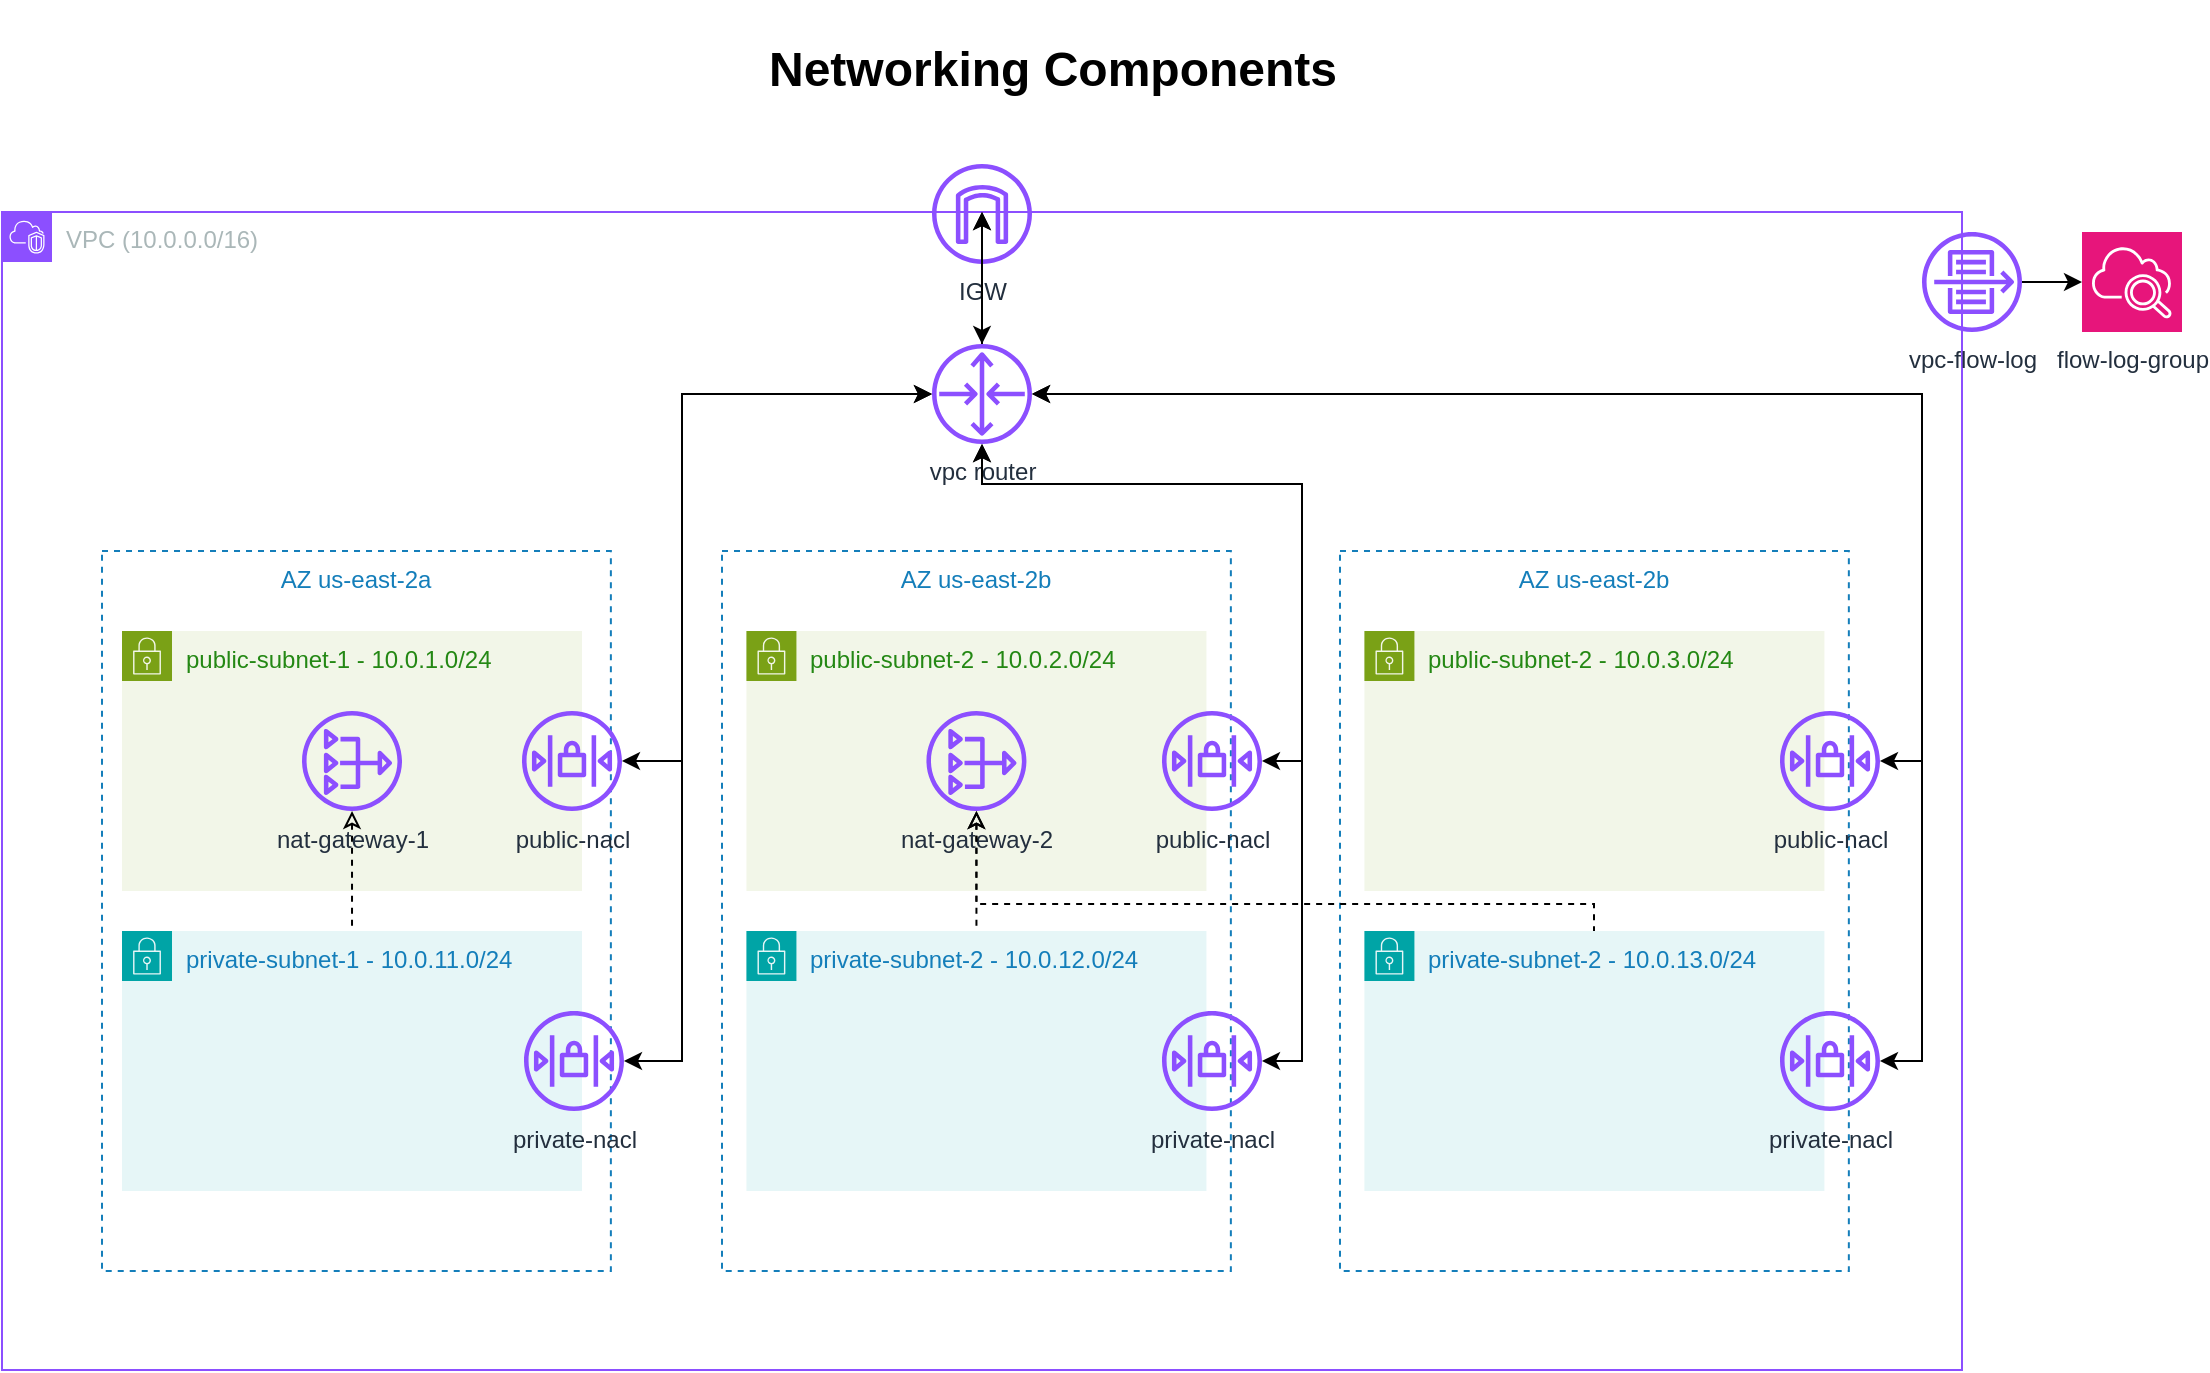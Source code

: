 <mxfile version="27.1.0">
  <diagram name="Page-1" id="f-pgesh5ZNu8k3brizg-">
    <mxGraphModel dx="1234" dy="790" grid="1" gridSize="10" guides="1" tooltips="1" connect="1" arrows="1" fold="1" page="1" pageScale="1" pageWidth="1169" pageHeight="827" math="0" shadow="0">
      <root>
        <mxCell id="0" />
        <mxCell id="1" parent="0" />
        <mxCell id="RA6-C4GiuQ81NIMwNoql-18" value="AZ us-east-2b" style="fillColor=none;strokeColor=#147EBA;dashed=1;verticalAlign=top;fontStyle=0;fontColor=#147EBA;whiteSpace=wrap;html=1;container=0;" parent="1" vertex="1">
          <mxGeometry x="728.995" y="293.5" width="254.43" height="360" as="geometry" />
        </mxCell>
        <mxCell id="WIZIczAgmzSDIAD61xHs-6" value="AZ us-east-2a" style="fillColor=none;strokeColor=#147EBA;dashed=1;verticalAlign=top;fontStyle=0;fontColor=#147EBA;whiteSpace=wrap;html=1;container=0;" parent="1" vertex="1">
          <mxGeometry x="110.005" y="293.5" width="254.43" height="360" as="geometry" />
        </mxCell>
        <mxCell id="RA6-C4GiuQ81NIMwNoql-35" value="" style="group" parent="1" vertex="1" connectable="0">
          <mxGeometry x="420.001" y="293.5" width="269.999" height="360" as="geometry" />
        </mxCell>
        <mxCell id="WIZIczAgmzSDIAD61xHs-15" value="AZ us-east-2b" style="fillColor=none;strokeColor=#147EBA;dashed=1;verticalAlign=top;fontStyle=0;fontColor=#147EBA;whiteSpace=wrap;html=1;container=0;" parent="RA6-C4GiuQ81NIMwNoql-35" vertex="1">
          <mxGeometry width="254.43" height="360" as="geometry" />
        </mxCell>
        <mxCell id="RA6-C4GiuQ81NIMwNoql-44" value="" style="group" parent="RA6-C4GiuQ81NIMwNoql-35" vertex="1" connectable="0">
          <mxGeometry x="12.215" y="40" width="257.784" height="130" as="geometry" />
        </mxCell>
        <mxCell id="WIZIczAgmzSDIAD61xHs-16" value="public-subnet-2 -&amp;nbsp;10.0.2.0/24" style="points=[[0,0],[0.25,0],[0.5,0],[0.75,0],[1,0],[1,0.25],[1,0.5],[1,0.75],[1,1],[0.75,1],[0.5,1],[0.25,1],[0,1],[0,0.75],[0,0.5],[0,0.25]];outlineConnect=0;gradientColor=none;html=1;whiteSpace=wrap;fontSize=12;fontStyle=0;container=0;pointerEvents=0;collapsible=0;recursiveResize=0;shape=mxgraph.aws4.group;grIcon=mxgraph.aws4.group_security_group;grStroke=0;strokeColor=#7AA116;fillColor=#F2F6E8;verticalAlign=top;align=left;spacingLeft=30;fontColor=#248814;dashed=0;" parent="RA6-C4GiuQ81NIMwNoql-44" vertex="1">
          <mxGeometry width="230.0" height="130" as="geometry" />
        </mxCell>
        <mxCell id="WIZIczAgmzSDIAD61xHs-18" value="nat-gateway-2" style="sketch=0;outlineConnect=0;fontColor=#232F3E;gradientColor=none;fillColor=#8C4FFF;strokeColor=none;dashed=0;verticalLabelPosition=bottom;verticalAlign=top;align=center;html=1;fontSize=12;fontStyle=0;aspect=fixed;pointerEvents=1;shape=mxgraph.aws4.nat_gateway;container=0;" parent="RA6-C4GiuQ81NIMwNoql-44" vertex="1">
          <mxGeometry x="90.004" y="40" width="50" height="50" as="geometry" />
        </mxCell>
        <mxCell id="RA6-C4GiuQ81NIMwNoql-21" value="public-nacl" style="sketch=0;outlineConnect=0;fontColor=#232F3E;gradientColor=none;fillColor=#8C4FFF;strokeColor=none;dashed=0;verticalLabelPosition=bottom;verticalAlign=top;align=center;html=1;fontSize=12;fontStyle=0;pointerEvents=1;shape=mxgraph.aws4.network_access_control_list;aspect=fixed;" parent="RA6-C4GiuQ81NIMwNoql-44" vertex="1">
          <mxGeometry x="207.784" y="40" width="50" height="50" as="geometry" />
        </mxCell>
        <mxCell id="WIZIczAgmzSDIAD61xHs-17" value="private-subnet-2 -&amp;nbsp;10.0.12.0/24" style="points=[[0,0],[0.25,0],[0.5,0],[0.75,0],[1,0],[1,0.25],[1,0.5],[1,0.75],[1,1],[0.75,1],[0.5,1],[0.25,1],[0,1],[0,0.75],[0,0.5],[0,0.25]];outlineConnect=0;gradientColor=none;html=1;fontSize=12;fontStyle=0;container=0;pointerEvents=0;collapsible=0;recursiveResize=0;shape=mxgraph.aws4.group;grIcon=mxgraph.aws4.group_security_group;grStroke=0;strokeColor=#00A4A6;fillColor=#E6F6F7;verticalAlign=top;align=left;spacingLeft=30;fontColor=#147EBA;dashed=0;whiteSpace=wrap;" parent="RA6-C4GiuQ81NIMwNoql-35" vertex="1">
          <mxGeometry x="12.215" y="190" width="230" height="130" as="geometry" />
        </mxCell>
        <mxCell id="RA6-C4GiuQ81NIMwNoql-47" value="private-nacl" style="sketch=0;outlineConnect=0;fontColor=#232F3E;gradientColor=none;fillColor=#8C4FFF;strokeColor=none;dashed=0;verticalLabelPosition=bottom;verticalAlign=top;align=center;html=1;fontSize=12;fontStyle=0;aspect=fixed;pointerEvents=1;shape=mxgraph.aws4.network_access_control_list;" parent="RA6-C4GiuQ81NIMwNoql-35" vertex="1">
          <mxGeometry x="219.999" y="230" width="50" height="50" as="geometry" />
        </mxCell>
        <mxCell id="RA6-C4GiuQ81NIMwNoql-64" style="edgeStyle=orthogonalEdgeStyle;rounded=0;orthogonalLoop=1;jettySize=auto;html=1;dashed=1;startArrow=classic;startFill=0;endArrow=none;" parent="RA6-C4GiuQ81NIMwNoql-35" source="WIZIczAgmzSDIAD61xHs-18" target="WIZIczAgmzSDIAD61xHs-17" edge="1">
          <mxGeometry relative="1" as="geometry" />
        </mxCell>
        <mxCell id="WIZIczAgmzSDIAD61xHs-19" value="&lt;h1&gt;Networking Components&lt;/h1&gt;" style="text;html=1;align=center;verticalAlign=middle;resizable=0;points=[];autosize=1;strokeColor=none;fillColor=none;" parent="1" vertex="1">
          <mxGeometry x="430" y="18" width="310" height="70" as="geometry" />
        </mxCell>
        <mxCell id="WIZIczAgmzSDIAD61xHs-4" value="VPC (10.0.0.0/16)&lt;span style=&quot;background-color: transparent; color: light-dark(rgb(170, 183, 184), rgb(74, 85, 86));&quot;&gt;&amp;nbsp;&lt;/span&gt;" style="points=[[0,0],[0.25,0],[0.5,0],[0.75,0],[1,0],[1,0.25],[1,0.5],[1,0.75],[1,1],[0.75,1],[0.5,1],[0.25,1],[0,1],[0,0.75],[0,0.5],[0,0.25]];outlineConnect=0;gradientColor=none;html=1;whiteSpace=wrap;fontSize=12;fontStyle=0;container=0;pointerEvents=0;collapsible=0;recursiveResize=0;shape=mxgraph.aws4.group;grIcon=mxgraph.aws4.group_vpc2;strokeColor=#8C4FFF;fillColor=none;verticalAlign=top;align=left;spacingLeft=30;fontColor=#AAB7B8;dashed=0;" parent="1" vertex="1">
          <mxGeometry x="60" y="124" width="980" height="579" as="geometry" />
        </mxCell>
        <mxCell id="RA6-C4GiuQ81NIMwNoql-52" style="edgeStyle=orthogonalEdgeStyle;rounded=0;orthogonalLoop=1;jettySize=auto;html=1;" parent="1" source="WIZIczAgmzSDIAD61xHs-12" target="RA6-C4GiuQ81NIMwNoql-38" edge="1">
          <mxGeometry relative="1" as="geometry" />
        </mxCell>
        <mxCell id="WIZIczAgmzSDIAD61xHs-12" value="IGW" style="sketch=0;outlineConnect=0;fontColor=#232F3E;gradientColor=none;fillColor=#8C4FFF;strokeColor=none;dashed=0;verticalLabelPosition=bottom;verticalAlign=top;align=center;html=1;fontSize=12;fontStyle=0;aspect=fixed;pointerEvents=1;shape=mxgraph.aws4.internet_gateway;" parent="1" vertex="1">
          <mxGeometry x="525" y="100" width="50" height="50" as="geometry" />
        </mxCell>
        <mxCell id="RA6-C4GiuQ81NIMwNoql-53" style="edgeStyle=orthogonalEdgeStyle;rounded=0;orthogonalLoop=1;jettySize=auto;html=1;" parent="1" source="RA6-C4GiuQ81NIMwNoql-38" target="WIZIczAgmzSDIAD61xHs-4" edge="1">
          <mxGeometry relative="1" as="geometry">
            <Array as="points">
              <mxPoint x="790" y="215" />
              <mxPoint x="790" y="215" />
            </Array>
          </mxGeometry>
        </mxCell>
        <mxCell id="RA6-C4GiuQ81NIMwNoql-55" style="rounded=0;orthogonalLoop=1;jettySize=auto;html=1;" parent="1" source="RA6-C4GiuQ81NIMwNoql-38" target="WIZIczAgmzSDIAD61xHs-4" edge="1">
          <mxGeometry relative="1" as="geometry" />
        </mxCell>
        <mxCell id="RA6-C4GiuQ81NIMwNoql-38" value="vpc router" style="sketch=0;outlineConnect=0;fontColor=#232F3E;gradientColor=none;fillColor=#8C4FFF;strokeColor=none;dashed=0;verticalLabelPosition=bottom;verticalAlign=top;align=center;html=1;fontSize=12;fontStyle=0;aspect=fixed;pointerEvents=1;shape=mxgraph.aws4.router;" parent="1" vertex="1">
          <mxGeometry x="525" y="190" width="50" height="50" as="geometry" />
        </mxCell>
        <mxCell id="WIZIczAgmzSDIAD61xHs-7" value="public-subnet-1 - 10.0.1.0/24" style="points=[[0,0],[0.25,0],[0.5,0],[0.75,0],[1,0],[1,0.25],[1,0.5],[1,0.75],[1,1],[0.75,1],[0.5,1],[0.25,1],[0,1],[0,0.75],[0,0.5],[0,0.25]];outlineConnect=0;gradientColor=none;html=1;whiteSpace=wrap;fontSize=12;fontStyle=0;container=0;pointerEvents=0;collapsible=0;recursiveResize=0;shape=mxgraph.aws4.group;grIcon=mxgraph.aws4.group_security_group;grStroke=0;strokeColor=#7AA116;fillColor=#F2F6E8;verticalAlign=top;align=left;spacingLeft=30;fontColor=#248814;dashed=0;" parent="1" vertex="1">
          <mxGeometry x="120.005" y="333.5" width="230.0" height="130" as="geometry" />
        </mxCell>
        <mxCell id="RA6-C4GiuQ81NIMwNoql-56" style="edgeStyle=elbowEdgeStyle;rounded=0;orthogonalLoop=1;jettySize=auto;html=1;startArrow=classic;startFill=1;" parent="1" source="RA6-C4GiuQ81NIMwNoql-40" target="RA6-C4GiuQ81NIMwNoql-38" edge="1">
          <mxGeometry relative="1" as="geometry">
            <Array as="points">
              <mxPoint x="400" y="290" />
            </Array>
          </mxGeometry>
        </mxCell>
        <mxCell id="RA6-C4GiuQ81NIMwNoql-40" value="public-nacl" style="sketch=0;outlineConnect=0;fontColor=#232F3E;gradientColor=none;fillColor=#8C4FFF;strokeColor=none;dashed=0;verticalLabelPosition=bottom;verticalAlign=top;align=center;html=1;fontSize=12;fontStyle=0;pointerEvents=1;shape=mxgraph.aws4.network_access_control_list;aspect=fixed;" parent="1" vertex="1">
          <mxGeometry x="320" y="373.5" width="50" height="50" as="geometry" />
        </mxCell>
        <mxCell id="RA6-C4GiuQ81NIMwNoql-63" style="edgeStyle=orthogonalEdgeStyle;rounded=0;orthogonalLoop=1;jettySize=auto;html=1;dashed=1;startArrow=classic;startFill=0;endArrow=none;" parent="1" source="WIZIczAgmzSDIAD61xHs-13" target="WIZIczAgmzSDIAD61xHs-8" edge="1">
          <mxGeometry relative="1" as="geometry" />
        </mxCell>
        <mxCell id="WIZIczAgmzSDIAD61xHs-13" value="nat-gateway-1" style="sketch=0;outlineConnect=0;fontColor=#232F3E;gradientColor=none;fillColor=#8C4FFF;strokeColor=none;dashed=0;verticalLabelPosition=bottom;verticalAlign=top;align=center;html=1;fontSize=12;fontStyle=0;aspect=fixed;pointerEvents=1;shape=mxgraph.aws4.nat_gateway;container=0;" parent="1" vertex="1">
          <mxGeometry x="210.009" y="373.5" width="50" height="50" as="geometry" />
        </mxCell>
        <mxCell id="WIZIczAgmzSDIAD61xHs-8" value="private-subnet-1 -&amp;nbsp;10.0.11.0/24" style="points=[[0,0],[0.25,0],[0.5,0],[0.75,0],[1,0],[1,0.25],[1,0.5],[1,0.75],[1,1],[0.75,1],[0.5,1],[0.25,1],[0,1],[0,0.75],[0,0.5],[0,0.25]];outlineConnect=0;gradientColor=none;html=1;fontSize=12;fontStyle=0;container=0;pointerEvents=0;collapsible=0;recursiveResize=0;shape=mxgraph.aws4.group;grIcon=mxgraph.aws4.group_security_group;grStroke=0;strokeColor=#00A4A6;fillColor=#E6F6F7;verticalAlign=top;align=left;spacingLeft=30;fontColor=#147EBA;dashed=0;whiteSpace=wrap;" parent="1" vertex="1">
          <mxGeometry x="120.005" y="483.5" width="230.0" height="130" as="geometry" />
        </mxCell>
        <mxCell id="RA6-C4GiuQ81NIMwNoql-57" style="edgeStyle=orthogonalEdgeStyle;rounded=0;orthogonalLoop=1;jettySize=auto;html=1;startArrow=classic;startFill=1;" parent="1" source="RA6-C4GiuQ81NIMwNoql-39" target="RA6-C4GiuQ81NIMwNoql-38" edge="1">
          <mxGeometry relative="1" as="geometry">
            <Array as="points">
              <mxPoint x="400" y="549" />
              <mxPoint x="400" y="215" />
            </Array>
          </mxGeometry>
        </mxCell>
        <mxCell id="RA6-C4GiuQ81NIMwNoql-39" value="private-nacl" style="sketch=0;outlineConnect=0;fontColor=#232F3E;gradientColor=none;fillColor=#8C4FFF;strokeColor=none;dashed=0;verticalLabelPosition=bottom;verticalAlign=top;align=center;html=1;fontSize=12;fontStyle=0;pointerEvents=1;shape=mxgraph.aws4.network_access_control_list;aspect=fixed;" parent="1" vertex="1">
          <mxGeometry x="321" y="523.5" width="50" height="50" as="geometry" />
        </mxCell>
        <mxCell id="RA6-C4GiuQ81NIMwNoql-16" value="private-subnet-2 -&amp;nbsp;10.0.13.0/24" style="points=[[0,0],[0.25,0],[0.5,0],[0.75,0],[1,0],[1,0.25],[1,0.5],[1,0.75],[1,1],[0.75,1],[0.5,1],[0.25,1],[0,1],[0,0.75],[0,0.5],[0,0.25]];outlineConnect=0;gradientColor=none;html=1;fontSize=12;fontStyle=0;container=0;pointerEvents=0;collapsible=0;recursiveResize=0;shape=mxgraph.aws4.group;grIcon=mxgraph.aws4.group_security_group;grStroke=0;strokeColor=#00A4A6;fillColor=#E6F6F7;verticalAlign=top;align=left;spacingLeft=30;fontColor=#147EBA;dashed=0;whiteSpace=wrap;" parent="1" vertex="1">
          <mxGeometry x="741.21" y="483.5" width="230.0" height="130" as="geometry" />
        </mxCell>
        <mxCell id="RA6-C4GiuQ81NIMwNoql-61" style="edgeStyle=orthogonalEdgeStyle;rounded=0;orthogonalLoop=1;jettySize=auto;html=1;startArrow=classic;startFill=1;" parent="1" source="RA6-C4GiuQ81NIMwNoql-46" target="RA6-C4GiuQ81NIMwNoql-38" edge="1">
          <mxGeometry relative="1" as="geometry">
            <Array as="points">
              <mxPoint x="1020" y="549" />
              <mxPoint x="1020" y="215" />
            </Array>
          </mxGeometry>
        </mxCell>
        <mxCell id="RA6-C4GiuQ81NIMwNoql-46" value="private-nacl" style="sketch=0;outlineConnect=0;fontColor=#232F3E;gradientColor=none;fillColor=#8C4FFF;strokeColor=none;dashed=0;verticalLabelPosition=bottom;verticalAlign=top;align=center;html=1;fontSize=12;fontStyle=0;aspect=fixed;pointerEvents=1;shape=mxgraph.aws4.network_access_control_list;" parent="1" vertex="1">
          <mxGeometry x="949" y="523.5" width="50" height="50" as="geometry" />
        </mxCell>
        <mxCell id="RA6-C4GiuQ81NIMwNoql-15" value="public-subnet-2 -&amp;nbsp;10.0.3.0/24" style="points=[[0,0],[0.25,0],[0.5,0],[0.75,0],[1,0],[1,0.25],[1,0.5],[1,0.75],[1,1],[0.75,1],[0.5,1],[0.25,1],[0,1],[0,0.75],[0,0.5],[0,0.25]];outlineConnect=0;gradientColor=none;html=1;whiteSpace=wrap;fontSize=12;fontStyle=0;container=0;pointerEvents=0;collapsible=0;recursiveResize=0;shape=mxgraph.aws4.group;grIcon=mxgraph.aws4.group_security_group;grStroke=0;strokeColor=#7AA116;fillColor=#F2F6E8;verticalAlign=top;align=left;spacingLeft=30;fontColor=#248814;dashed=0;" parent="1" vertex="1">
          <mxGeometry x="741.21" y="333.5" width="230.0" height="130" as="geometry" />
        </mxCell>
        <mxCell id="RA6-C4GiuQ81NIMwNoql-60" style="edgeStyle=orthogonalEdgeStyle;rounded=0;orthogonalLoop=1;jettySize=auto;html=1;startArrow=classic;startFill=1;" parent="1" source="RA6-C4GiuQ81NIMwNoql-45" target="RA6-C4GiuQ81NIMwNoql-38" edge="1">
          <mxGeometry relative="1" as="geometry">
            <Array as="points">
              <mxPoint x="1020" y="399" />
              <mxPoint x="1020" y="215" />
            </Array>
          </mxGeometry>
        </mxCell>
        <mxCell id="RA6-C4GiuQ81NIMwNoql-45" value="public-nacl" style="sketch=0;outlineConnect=0;fontColor=#232F3E;gradientColor=none;fillColor=#8C4FFF;strokeColor=none;dashed=0;verticalLabelPosition=bottom;verticalAlign=top;align=center;html=1;fontSize=12;fontStyle=0;aspect=fixed;pointerEvents=1;shape=mxgraph.aws4.network_access_control_list;" parent="1" vertex="1">
          <mxGeometry x="949" y="373.5" width="50" height="50" as="geometry" />
        </mxCell>
        <mxCell id="RA6-C4GiuQ81NIMwNoql-58" style="edgeStyle=orthogonalEdgeStyle;rounded=0;orthogonalLoop=1;jettySize=auto;html=1;startArrow=classic;startFill=1;" parent="1" source="RA6-C4GiuQ81NIMwNoql-47" target="RA6-C4GiuQ81NIMwNoql-38" edge="1">
          <mxGeometry relative="1" as="geometry">
            <Array as="points">
              <mxPoint x="710" y="549" />
              <mxPoint x="710" y="260" />
              <mxPoint x="550" y="260" />
            </Array>
          </mxGeometry>
        </mxCell>
        <mxCell id="RA6-C4GiuQ81NIMwNoql-59" style="edgeStyle=orthogonalEdgeStyle;rounded=0;orthogonalLoop=1;jettySize=auto;html=1;startArrow=classic;startFill=1;" parent="1" source="RA6-C4GiuQ81NIMwNoql-21" target="RA6-C4GiuQ81NIMwNoql-38" edge="1">
          <mxGeometry relative="1" as="geometry">
            <Array as="points">
              <mxPoint x="710" y="399" />
              <mxPoint x="710" y="260" />
              <mxPoint x="550" y="260" />
            </Array>
          </mxGeometry>
        </mxCell>
        <mxCell id="RA6-C4GiuQ81NIMwNoql-62" value="" style="group" parent="1" vertex="1" connectable="0">
          <mxGeometry x="1020" y="134" width="130" height="50" as="geometry" />
        </mxCell>
        <mxCell id="WIZIczAgmzSDIAD61xHs-10" value="flow-log-group" style="sketch=0;points=[[0,0,0],[0.25,0,0],[0.5,0,0],[0.75,0,0],[1,0,0],[0,1,0],[0.25,1,0],[0.5,1,0],[0.75,1,0],[1,1,0],[0,0.25,0],[0,0.5,0],[0,0.75,0],[1,0.25,0],[1,0.5,0],[1,0.75,0]];points=[[0,0,0],[0.25,0,0],[0.5,0,0],[0.75,0,0],[1,0,0],[0,1,0],[0.25,1,0],[0.5,1,0],[0.75,1,0],[1,1,0],[0,0.25,0],[0,0.5,0],[0,0.75,0],[1,0.25,0],[1,0.5,0],[1,0.75,0]];outlineConnect=0;fontColor=#232F3E;fillColor=#E7157B;strokeColor=#ffffff;dashed=0;verticalLabelPosition=bottom;verticalAlign=top;align=center;html=1;fontSize=12;fontStyle=0;aspect=fixed;shape=mxgraph.aws4.resourceIcon;resIcon=mxgraph.aws4.cloudwatch_2;" parent="RA6-C4GiuQ81NIMwNoql-62" vertex="1">
          <mxGeometry x="80" width="50" height="50" as="geometry" />
        </mxCell>
        <mxCell id="WIZIczAgmzSDIAD61xHs-9" value="vpc-flow-log" style="sketch=0;outlineConnect=0;fontColor=#232F3E;gradientColor=none;fillColor=#8C4FFF;strokeColor=none;dashed=0;verticalLabelPosition=bottom;verticalAlign=top;align=center;html=1;fontSize=12;fontStyle=0;pointerEvents=1;shape=mxgraph.aws4.flow_logs;aspect=fixed;" parent="RA6-C4GiuQ81NIMwNoql-62" vertex="1">
          <mxGeometry width="50" height="50" as="geometry" />
        </mxCell>
        <mxCell id="WIZIczAgmzSDIAD61xHs-11" style="edgeStyle=orthogonalEdgeStyle;rounded=0;orthogonalLoop=1;jettySize=auto;html=1;" parent="RA6-C4GiuQ81NIMwNoql-62" source="WIZIczAgmzSDIAD61xHs-9" target="WIZIczAgmzSDIAD61xHs-10" edge="1">
          <mxGeometry relative="1" as="geometry">
            <mxPoint x="80" y="327" as="targetPoint" />
          </mxGeometry>
        </mxCell>
        <mxCell id="RA6-C4GiuQ81NIMwNoql-65" style="edgeStyle=orthogonalEdgeStyle;rounded=0;orthogonalLoop=1;jettySize=auto;html=1;dashed=1;startArrow=classic;startFill=0;endArrow=none;" parent="1" source="WIZIczAgmzSDIAD61xHs-18" target="RA6-C4GiuQ81NIMwNoql-16" edge="1">
          <mxGeometry relative="1" as="geometry">
            <Array as="points">
              <mxPoint x="547" y="470" />
              <mxPoint x="856" y="470" />
            </Array>
          </mxGeometry>
        </mxCell>
      </root>
    </mxGraphModel>
  </diagram>
</mxfile>
